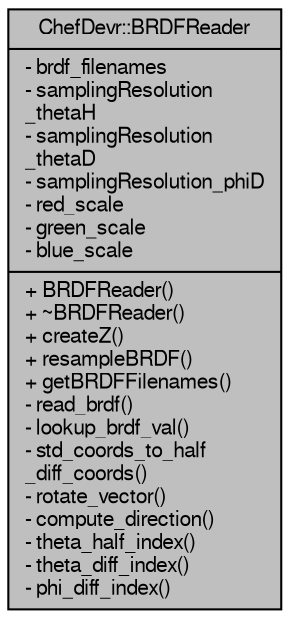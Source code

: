 digraph "ChefDevr::BRDFReader"
{
 // LATEX_PDF_SIZE
  edge [fontname="FreeSans",fontsize="10",labelfontname="FreeSans",labelfontsize="10"];
  node [fontname="FreeSans",fontsize="10",shape=record];
  Node1 [label="{ChefDevr::BRDFReader\n|- brdf_filenames\l- samplingResolution\l_thetaH\l- samplingResolution\l_thetaD\l- samplingResolution_phiD\l- red_scale\l- green_scale\l- blue_scale\l|+ BRDFReader()\l+ ~BRDFReader()\l+ createZ()\l+ resampleBRDF()\l+ getBRDFFilenames()\l- read_brdf()\l- lookup_brdf_val()\l- std_coords_to_half\l_diff_coords()\l- rotate_vector()\l- compute_direction()\l- theta_half_index()\l- theta_diff_index()\l- phi_diff_index()\l}",height=0.2,width=0.4,color="black", fillcolor="grey75", style="filled", fontcolor="black",tooltip="This class is used to read all the BRDF references and to sample them."];
}
